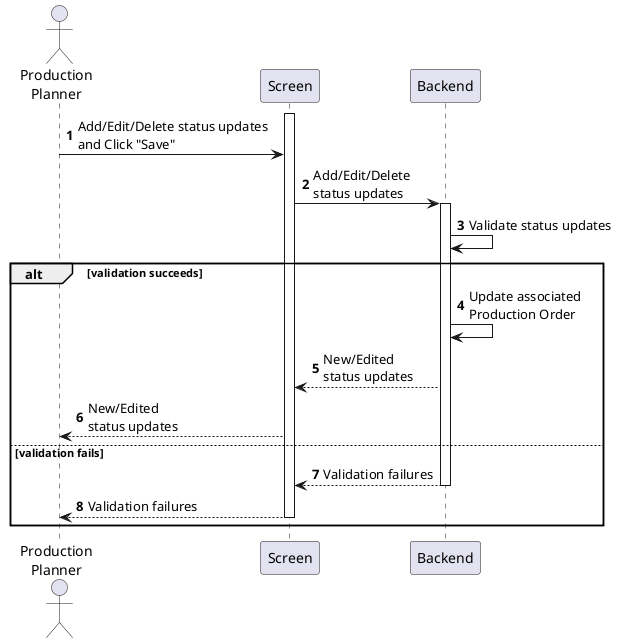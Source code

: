 @startuml production-order-update-progress
autonumber

actor "Production\nPlanner" as a
participant Screen as f
participant Backend as b

activate f
a -> f : Add/Edit/Delete status updates\nand Click "Save"
f -> b : Add/Edit/Delete\nstatus updates
activate b
b -> b : Validate status updates

alt validation succeeds
    b -> b : Update associated\nProduction Order
    b --> f : New/Edited\nstatus updates
    f --> a : New/Edited\nstatus updates
else validation fails
    return Validation failures
    f --> a : Validation failures
    deactivate f
end
@enduml